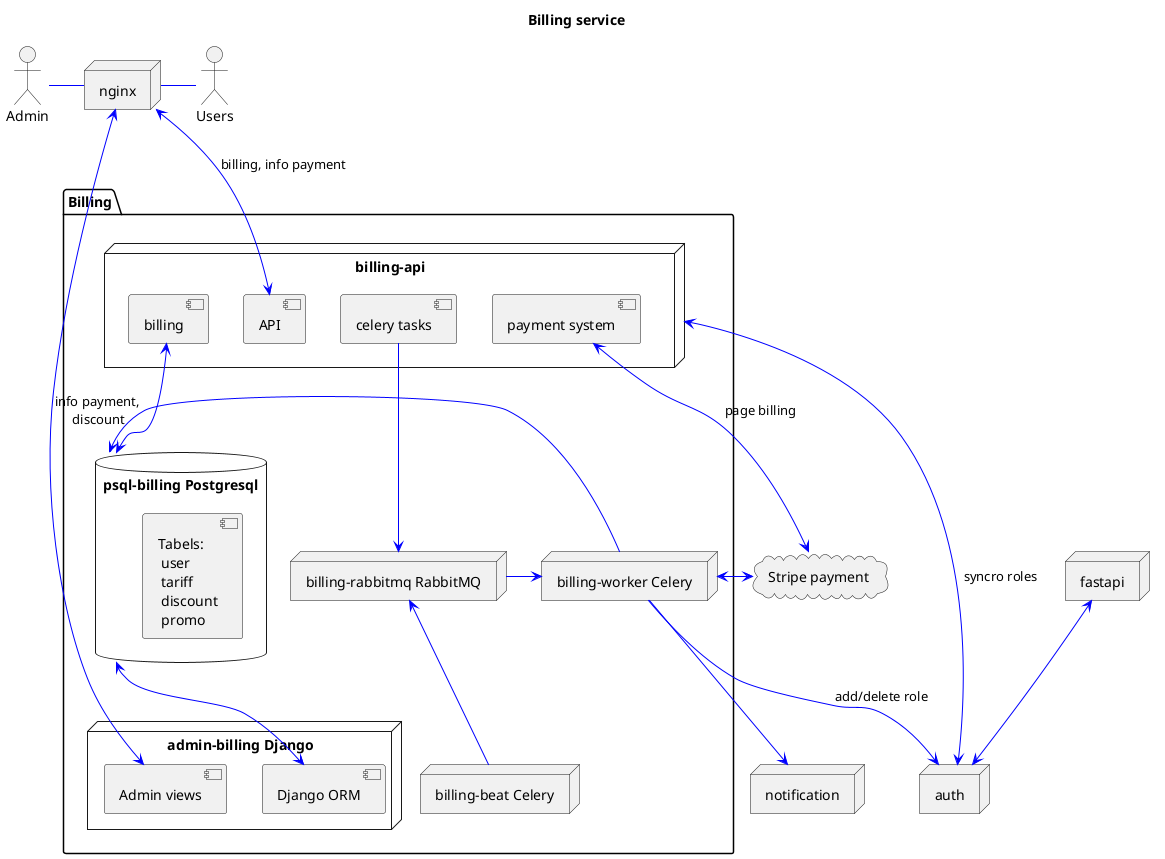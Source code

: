 @startuml billing_system_schema
title Billing service
skinparam componentStyle uml2

actor Users
actor Admin
node "nginx" as nginx
node "fastapi" as fastapi
node "auth" as auth
node "notification" as notify
package "Billing" {
    node "admin-billing Django" as django{
        component "Admin views" as admin_views        
        component "Django ORM" as admin_orm            
    }
    database "psql-billing Postgresql" as psql {    
        component "Tabels: \n user\n tariff\n discount\n promo" as tables
    }
    node "billing-api" as billing_api{
        component "API" as api
        component "billing" as api_billing 
        component "payment system" as payment
        component "celery tasks" as celery_tasks                  
    }
    node "billing-rabbitmq RabbitMQ" as rabbit
    node "billing-worker Celery" as worker    
    node "billing-beat Celery" as beat
}
cloud "Stripe payment"  as stripe
     
Users -[#blue]left- nginx
Admin -[#blue]right- nginx
nginx <-[#blue]down-> admin_views : info payment,\n discount
nginx <-[#blue]down-> api : billing, info payment
fastapi <-[#blue]down-> auth
billing_api <-[#blue]> auth : syncro roles

admin_orm <-[#blue]up-> psql 
api_billing <-[#blue]> psql
payment <-[#blue]> stripe : page billing
celery_tasks -[#blue]down-> rabbit

beat -[#blue]up-> rabbit
rabbit -[#blue]> worker
worker <-[#blue]> stripe
worker -[#blue]down-> auth : add/delete role
worker -[#blue]down-> notify
worker -[#blue]right-> psql
 
@enduml 